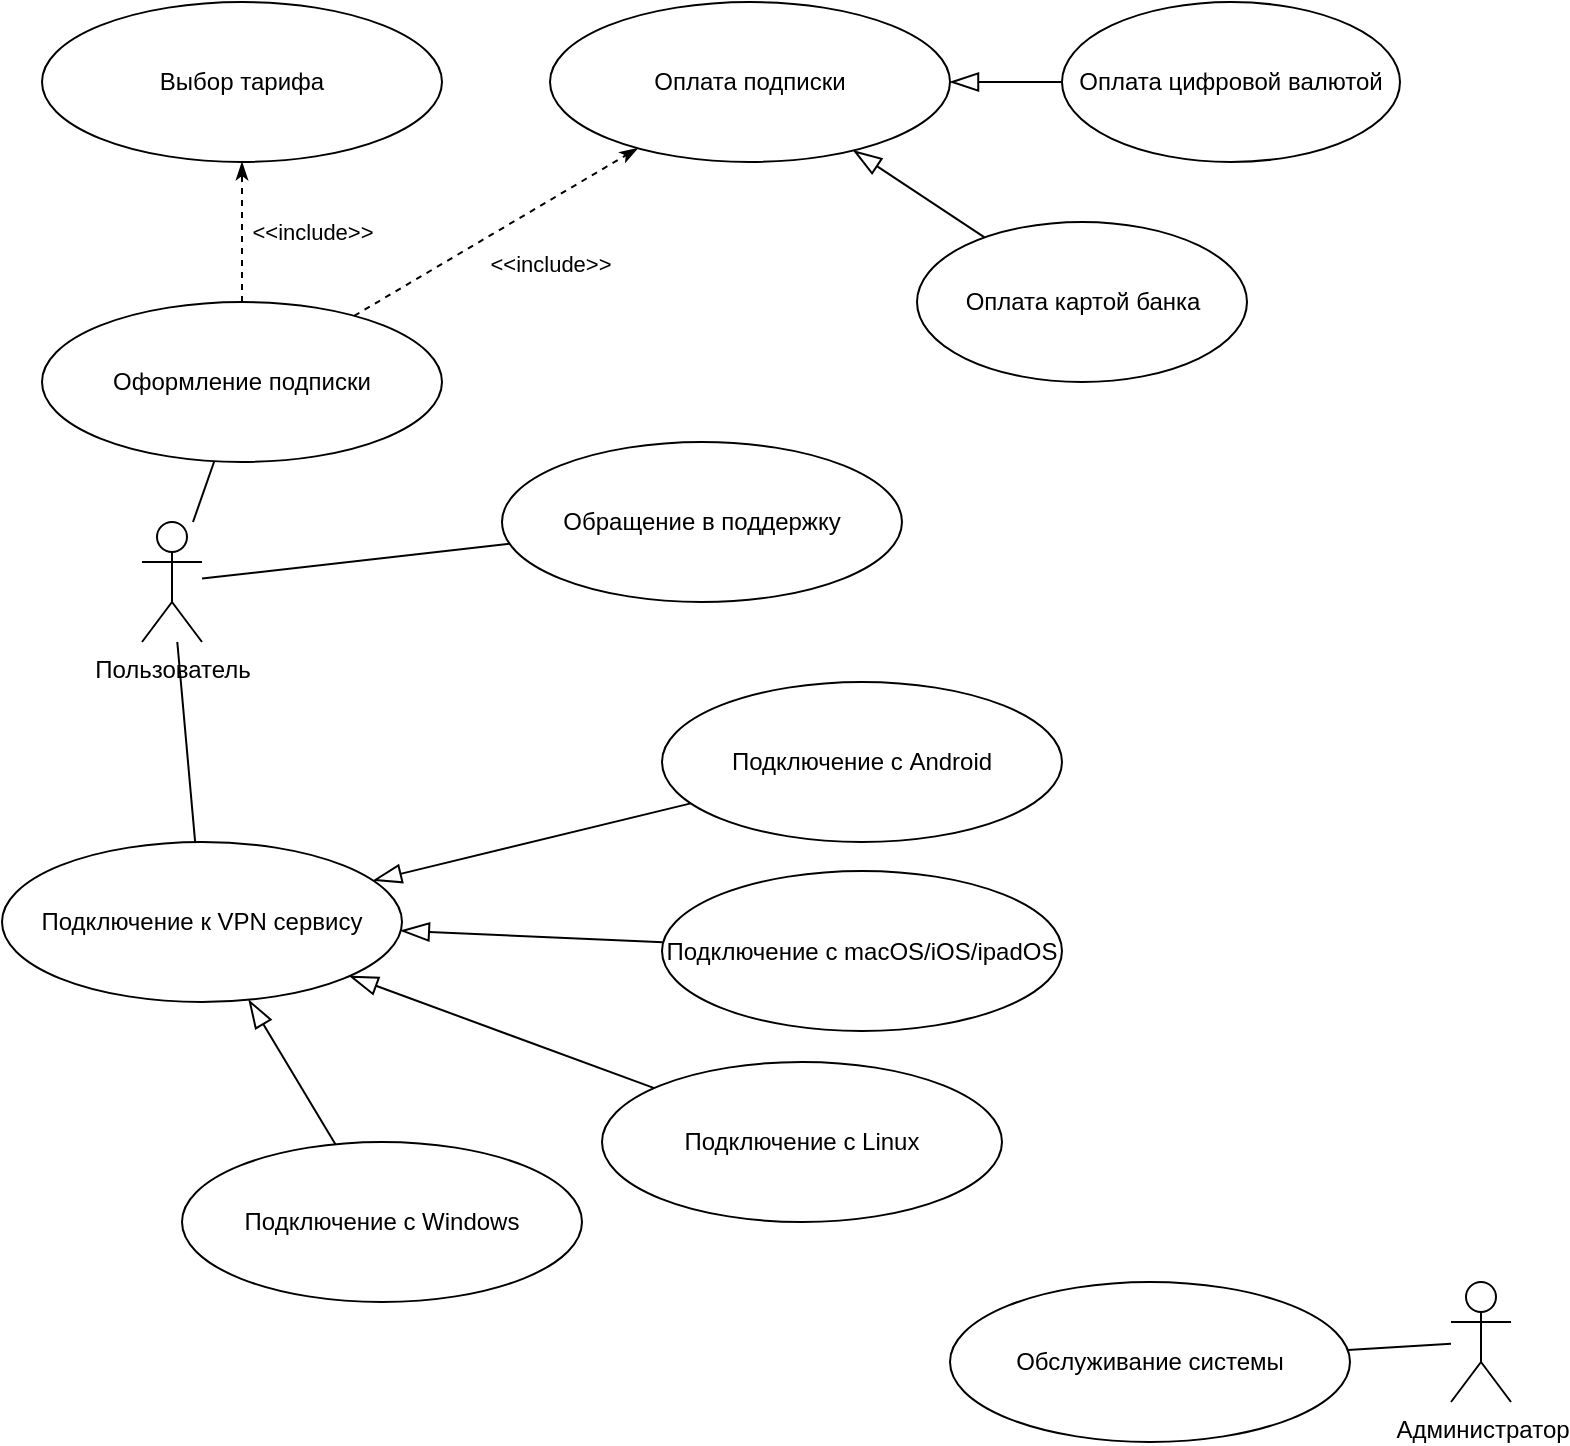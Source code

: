 <mxfile version="24.0.5" type="github">
  <diagram name="Страница — 1" id="mdvH1m8hR_8Fk9NDpSXH">
    <mxGraphModel dx="838" dy="584" grid="1" gridSize="10" guides="1" tooltips="1" connect="1" arrows="1" fold="1" page="1" pageScale="1" pageWidth="827" pageHeight="1169" math="0" shadow="0">
      <root>
        <mxCell id="0" />
        <mxCell id="1" parent="0" />
        <mxCell id="BPmx3O7TrGEcnui1N9nM-1" value="Обращение в поддержку" style="ellipse;whiteSpace=wrap;html=1;" vertex="1" parent="1">
          <mxGeometry x="290" y="250" width="200" height="80" as="geometry" />
        </mxCell>
        <mxCell id="BPmx3O7TrGEcnui1N9nM-2" value="Пользователь" style="shape=umlActor;verticalLabelPosition=bottom;verticalAlign=top;html=1;outlineConnect=0;" vertex="1" parent="1">
          <mxGeometry x="110" y="290" width="30" height="60" as="geometry" />
        </mxCell>
        <mxCell id="BPmx3O7TrGEcnui1N9nM-3" value="Администратор" style="shape=umlActor;verticalLabelPosition=bottom;verticalAlign=top;html=1;outlineConnect=0;" vertex="1" parent="1">
          <mxGeometry x="764.5" y="670" width="30" height="60" as="geometry" />
        </mxCell>
        <mxCell id="BPmx3O7TrGEcnui1N9nM-7" value="" style="endArrow=none;html=1;rounded=0;" edge="1" parent="1" source="BPmx3O7TrGEcnui1N9nM-2" target="BPmx3O7TrGEcnui1N9nM-1">
          <mxGeometry width="50" height="50" relative="1" as="geometry">
            <mxPoint x="510" y="520" as="sourcePoint" />
            <mxPoint x="560" y="470" as="targetPoint" />
          </mxGeometry>
        </mxCell>
        <mxCell id="BPmx3O7TrGEcnui1N9nM-8" value="Обслуживание системы" style="ellipse;whiteSpace=wrap;html=1;" vertex="1" parent="1">
          <mxGeometry x="514" y="670" width="200" height="80" as="geometry" />
        </mxCell>
        <mxCell id="BPmx3O7TrGEcnui1N9nM-9" value="" style="endArrow=none;html=1;rounded=0;" edge="1" parent="1" source="BPmx3O7TrGEcnui1N9nM-3" target="BPmx3O7TrGEcnui1N9nM-8">
          <mxGeometry width="50" height="50" relative="1" as="geometry">
            <mxPoint x="184.5" y="428" as="sourcePoint" />
            <mxPoint x="336.5" y="509" as="targetPoint" />
          </mxGeometry>
        </mxCell>
        <mxCell id="BPmx3O7TrGEcnui1N9nM-10" value="Подключение к VPN сервису" style="ellipse;whiteSpace=wrap;html=1;" vertex="1" parent="1">
          <mxGeometry x="40" y="450" width="200" height="80" as="geometry" />
        </mxCell>
        <mxCell id="BPmx3O7TrGEcnui1N9nM-11" value="" style="endArrow=none;html=1;rounded=0;" edge="1" parent="1" source="BPmx3O7TrGEcnui1N9nM-10" target="BPmx3O7TrGEcnui1N9nM-2">
          <mxGeometry width="50" height="50" relative="1" as="geometry">
            <mxPoint x="420" y="440" as="sourcePoint" />
            <mxPoint x="470" y="390" as="targetPoint" />
          </mxGeometry>
        </mxCell>
        <mxCell id="BPmx3O7TrGEcnui1N9nM-13" value="Оформление подписки" style="ellipse;whiteSpace=wrap;html=1;" vertex="1" parent="1">
          <mxGeometry x="60" y="180" width="200" height="80" as="geometry" />
        </mxCell>
        <mxCell id="BPmx3O7TrGEcnui1N9nM-14" value="" style="endArrow=none;html=1;rounded=0;" edge="1" parent="1" source="BPmx3O7TrGEcnui1N9nM-2" target="BPmx3O7TrGEcnui1N9nM-13">
          <mxGeometry width="50" height="50" relative="1" as="geometry">
            <mxPoint x="430" y="480" as="sourcePoint" />
            <mxPoint x="480" y="430" as="targetPoint" />
          </mxGeometry>
        </mxCell>
        <mxCell id="BPmx3O7TrGEcnui1N9nM-17" value="Оплата подписки" style="ellipse;whiteSpace=wrap;html=1;" vertex="1" parent="1">
          <mxGeometry x="314" y="30" width="200" height="80" as="geometry" />
        </mxCell>
        <mxCell id="BPmx3O7TrGEcnui1N9nM-18" value="Выбор тарифа" style="ellipse;whiteSpace=wrap;html=1;" vertex="1" parent="1">
          <mxGeometry x="60" y="30" width="200" height="80" as="geometry" />
        </mxCell>
        <mxCell id="BPmx3O7TrGEcnui1N9nM-19" value="Оплата цифровой валютой" style="ellipse;whiteSpace=wrap;html=1;" vertex="1" parent="1">
          <mxGeometry x="570" y="30" width="169" height="80" as="geometry" />
        </mxCell>
        <mxCell id="BPmx3O7TrGEcnui1N9nM-20" value="Оплата картой банка" style="ellipse;whiteSpace=wrap;html=1;" vertex="1" parent="1">
          <mxGeometry x="497.5" y="140" width="165" height="80" as="geometry" />
        </mxCell>
        <mxCell id="BPmx3O7TrGEcnui1N9nM-21" value="" style="endArrow=classicThin;dashed=1;html=1;rounded=0;startArrow=none;startFill=0;endFill=1;" edge="1" parent="1" source="BPmx3O7TrGEcnui1N9nM-13" target="BPmx3O7TrGEcnui1N9nM-18">
          <mxGeometry width="50" height="50" relative="1" as="geometry">
            <mxPoint x="410" y="410" as="sourcePoint" />
            <mxPoint x="460" y="360" as="targetPoint" />
          </mxGeometry>
        </mxCell>
        <mxCell id="BPmx3O7TrGEcnui1N9nM-22" value="&amp;lt;&amp;lt;include&amp;gt;&amp;gt;" style="edgeLabel;html=1;align=center;verticalAlign=middle;resizable=0;points=[];" vertex="1" connectable="0" parent="BPmx3O7TrGEcnui1N9nM-21">
          <mxGeometry x="0.01" y="-2" relative="1" as="geometry">
            <mxPoint x="33" as="offset" />
          </mxGeometry>
        </mxCell>
        <mxCell id="BPmx3O7TrGEcnui1N9nM-23" value="" style="endArrow=classicThin;dashed=1;html=1;rounded=0;startArrow=none;startFill=0;endFill=1;" edge="1" parent="1" source="BPmx3O7TrGEcnui1N9nM-13" target="BPmx3O7TrGEcnui1N9nM-17">
          <mxGeometry width="50" height="50" relative="1" as="geometry">
            <mxPoint x="303" y="200" as="sourcePoint" />
            <mxPoint x="307" y="130" as="targetPoint" />
          </mxGeometry>
        </mxCell>
        <mxCell id="BPmx3O7TrGEcnui1N9nM-24" value="&amp;lt;&amp;lt;include&amp;gt;&amp;gt;" style="edgeLabel;html=1;align=center;verticalAlign=middle;resizable=0;points=[];" vertex="1" connectable="0" parent="BPmx3O7TrGEcnui1N9nM-23">
          <mxGeometry x="0.01" y="-2" relative="1" as="geometry">
            <mxPoint x="25" y="14" as="offset" />
          </mxGeometry>
        </mxCell>
        <mxCell id="BPmx3O7TrGEcnui1N9nM-26" value="" style="endArrow=blockThin;html=1;rounded=0;endFill=0;endSize=12;" edge="1" parent="1" source="BPmx3O7TrGEcnui1N9nM-20" target="BPmx3O7TrGEcnui1N9nM-17">
          <mxGeometry width="50" height="50" relative="1" as="geometry">
            <mxPoint x="500" y="320" as="sourcePoint" />
            <mxPoint x="550" y="270" as="targetPoint" />
          </mxGeometry>
        </mxCell>
        <mxCell id="BPmx3O7TrGEcnui1N9nM-27" value="" style="endArrow=blockThin;html=1;rounded=0;endFill=0;endSize=12;" edge="1" parent="1" source="BPmx3O7TrGEcnui1N9nM-19" target="BPmx3O7TrGEcnui1N9nM-17">
          <mxGeometry width="50" height="50" relative="1" as="geometry">
            <mxPoint x="569" y="251" as="sourcePoint" />
            <mxPoint x="594" y="189" as="targetPoint" />
          </mxGeometry>
        </mxCell>
        <mxCell id="BPmx3O7TrGEcnui1N9nM-28" value="Подключение с Android" style="ellipse;whiteSpace=wrap;html=1;" vertex="1" parent="1">
          <mxGeometry x="370" y="370" width="200" height="80" as="geometry" />
        </mxCell>
        <mxCell id="BPmx3O7TrGEcnui1N9nM-29" value="Подключение с Windows" style="ellipse;whiteSpace=wrap;html=1;" vertex="1" parent="1">
          <mxGeometry x="130" y="600" width="200" height="80" as="geometry" />
        </mxCell>
        <mxCell id="BPmx3O7TrGEcnui1N9nM-30" value="Подключение с macOS/iOS/ipadOS" style="ellipse;whiteSpace=wrap;html=1;" vertex="1" parent="1">
          <mxGeometry x="370" y="464.5" width="200" height="80" as="geometry" />
        </mxCell>
        <mxCell id="BPmx3O7TrGEcnui1N9nM-31" value="Подключение с Linux" style="ellipse;whiteSpace=wrap;html=1;" vertex="1" parent="1">
          <mxGeometry x="340" y="560" width="200" height="80" as="geometry" />
        </mxCell>
        <mxCell id="BPmx3O7TrGEcnui1N9nM-40" value="" style="endArrow=blockThin;html=1;rounded=0;endFill=0;endSize=12;" edge="1" parent="1" source="BPmx3O7TrGEcnui1N9nM-28" target="BPmx3O7TrGEcnui1N9nM-10">
          <mxGeometry width="50" height="50" relative="1" as="geometry">
            <mxPoint x="541" y="158" as="sourcePoint" />
            <mxPoint x="476" y="114" as="targetPoint" />
          </mxGeometry>
        </mxCell>
        <mxCell id="BPmx3O7TrGEcnui1N9nM-41" value="" style="endArrow=blockThin;html=1;rounded=0;endFill=0;endSize=12;" edge="1" parent="1" source="BPmx3O7TrGEcnui1N9nM-30" target="BPmx3O7TrGEcnui1N9nM-10">
          <mxGeometry width="50" height="50" relative="1" as="geometry">
            <mxPoint x="394" y="441" as="sourcePoint" />
            <mxPoint x="235" y="479" as="targetPoint" />
          </mxGeometry>
        </mxCell>
        <mxCell id="BPmx3O7TrGEcnui1N9nM-42" value="" style="endArrow=blockThin;html=1;rounded=0;endFill=0;endSize=12;" edge="1" parent="1" source="BPmx3O7TrGEcnui1N9nM-31" target="BPmx3O7TrGEcnui1N9nM-10">
          <mxGeometry width="50" height="50" relative="1" as="geometry">
            <mxPoint x="381" y="510" as="sourcePoint" />
            <mxPoint x="249" y="504" as="targetPoint" />
          </mxGeometry>
        </mxCell>
        <mxCell id="BPmx3O7TrGEcnui1N9nM-43" value="" style="endArrow=blockThin;html=1;rounded=0;endFill=0;endSize=12;" edge="1" parent="1" source="BPmx3O7TrGEcnui1N9nM-29" target="BPmx3O7TrGEcnui1N9nM-10">
          <mxGeometry width="50" height="50" relative="1" as="geometry">
            <mxPoint x="391" y="520" as="sourcePoint" />
            <mxPoint x="259" y="514" as="targetPoint" />
          </mxGeometry>
        </mxCell>
      </root>
    </mxGraphModel>
  </diagram>
</mxfile>
